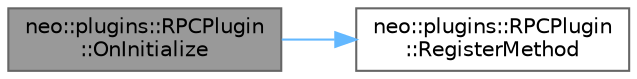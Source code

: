 digraph "neo::plugins::RPCPlugin::OnInitialize"
{
 // LATEX_PDF_SIZE
  bgcolor="transparent";
  edge [fontname=Helvetica,fontsize=10,labelfontname=Helvetica,labelfontsize=10];
  node [fontname=Helvetica,fontsize=10,shape=box,height=0.2,width=0.4];
  rankdir="LR";
  Node1 [id="Node000001",label="neo::plugins::RPCPlugin\l::OnInitialize",height=0.2,width=0.4,color="gray40", fillcolor="grey60", style="filled", fontcolor="black",tooltip="Initializes the plugin."];
  Node1 -> Node2 [id="edge1_Node000001_Node000002",color="steelblue1",style="solid",tooltip=" "];
  Node2 [id="Node000002",label="neo::plugins::RPCPlugin\l::RegisterMethod",height=0.2,width=0.4,color="grey40", fillcolor="white", style="filled",URL="$classneo_1_1plugins_1_1_r_p_c_plugin.html#a151e520233628abbf83986b3ff78ce0b",tooltip="Registers an RPC method."];
}
